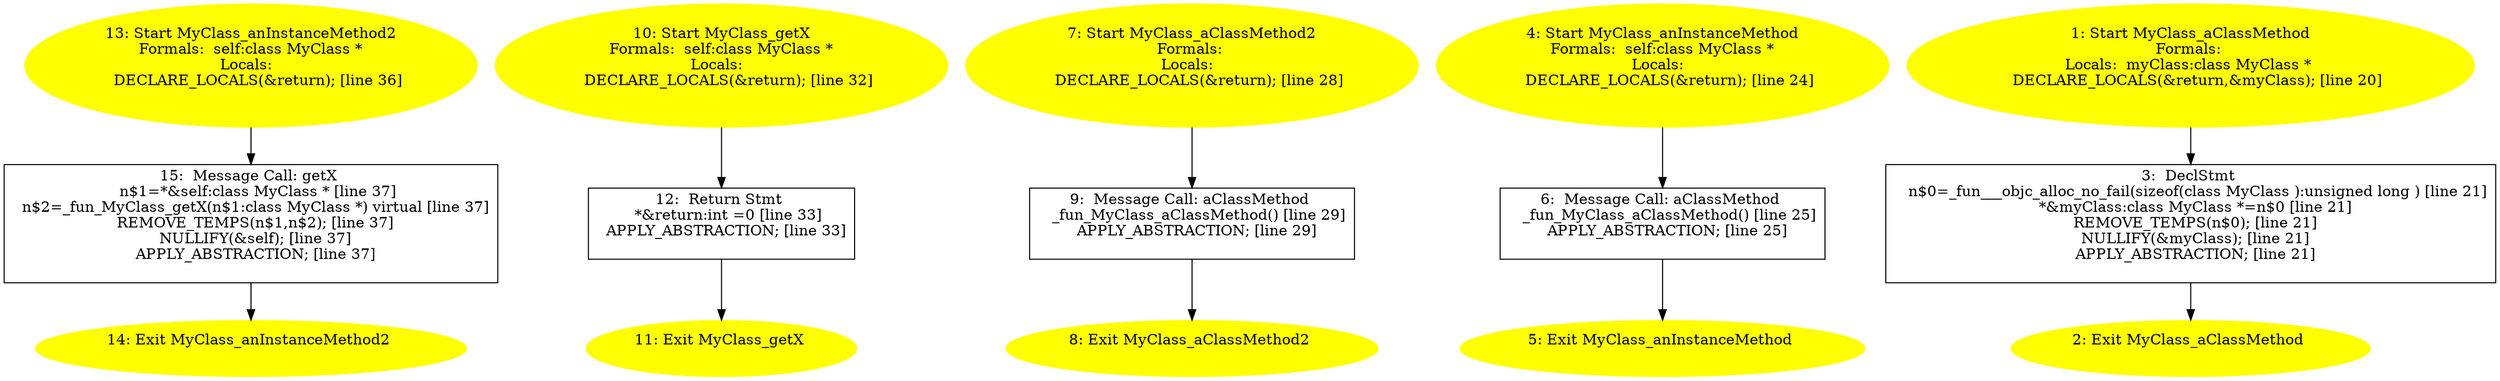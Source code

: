 digraph iCFG {
15 [label="15:  Message Call: getX \n   n$1=*&self:class MyClass * [line 37]\n  n$2=_fun_MyClass_getX(n$1:class MyClass *) virtual [line 37]\n  REMOVE_TEMPS(n$1,n$2); [line 37]\n  NULLIFY(&self); [line 37]\n  APPLY_ABSTRACTION; [line 37]\n " shape="box"]
	

	 15 -> 14 ;
14 [label="14: Exit MyClass_anInstanceMethod2 \n  " color=yellow style=filled]
	

13 [label="13: Start MyClass_anInstanceMethod2\nFormals:  self:class MyClass *\nLocals:  \n   DECLARE_LOCALS(&return); [line 36]\n " color=yellow style=filled]
	

	 13 -> 15 ;
12 [label="12:  Return Stmt \n   *&return:int =0 [line 33]\n  APPLY_ABSTRACTION; [line 33]\n " shape="box"]
	

	 12 -> 11 ;
11 [label="11: Exit MyClass_getX \n  " color=yellow style=filled]
	

10 [label="10: Start MyClass_getX\nFormals:  self:class MyClass *\nLocals:  \n   DECLARE_LOCALS(&return); [line 32]\n " color=yellow style=filled]
	

	 10 -> 12 ;
9 [label="9:  Message Call: aClassMethod \n   _fun_MyClass_aClassMethod() [line 29]\n  APPLY_ABSTRACTION; [line 29]\n " shape="box"]
	

	 9 -> 8 ;
8 [label="8: Exit MyClass_aClassMethod2 \n  " color=yellow style=filled]
	

7 [label="7: Start MyClass_aClassMethod2\nFormals: \nLocals:  \n   DECLARE_LOCALS(&return); [line 28]\n " color=yellow style=filled]
	

	 7 -> 9 ;
6 [label="6:  Message Call: aClassMethod \n   _fun_MyClass_aClassMethod() [line 25]\n  APPLY_ABSTRACTION; [line 25]\n " shape="box"]
	

	 6 -> 5 ;
5 [label="5: Exit MyClass_anInstanceMethod \n  " color=yellow style=filled]
	

4 [label="4: Start MyClass_anInstanceMethod\nFormals:  self:class MyClass *\nLocals:  \n   DECLARE_LOCALS(&return); [line 24]\n " color=yellow style=filled]
	

	 4 -> 6 ;
3 [label="3:  DeclStmt \n   n$0=_fun___objc_alloc_no_fail(sizeof(class MyClass ):unsigned long ) [line 21]\n  *&myClass:class MyClass *=n$0 [line 21]\n  REMOVE_TEMPS(n$0); [line 21]\n  NULLIFY(&myClass); [line 21]\n  APPLY_ABSTRACTION; [line 21]\n " shape="box"]
	

	 3 -> 2 ;
2 [label="2: Exit MyClass_aClassMethod \n  " color=yellow style=filled]
	

1 [label="1: Start MyClass_aClassMethod\nFormals: \nLocals:  myClass:class MyClass * \n   DECLARE_LOCALS(&return,&myClass); [line 20]\n " color=yellow style=filled]
	

	 1 -> 3 ;
}
